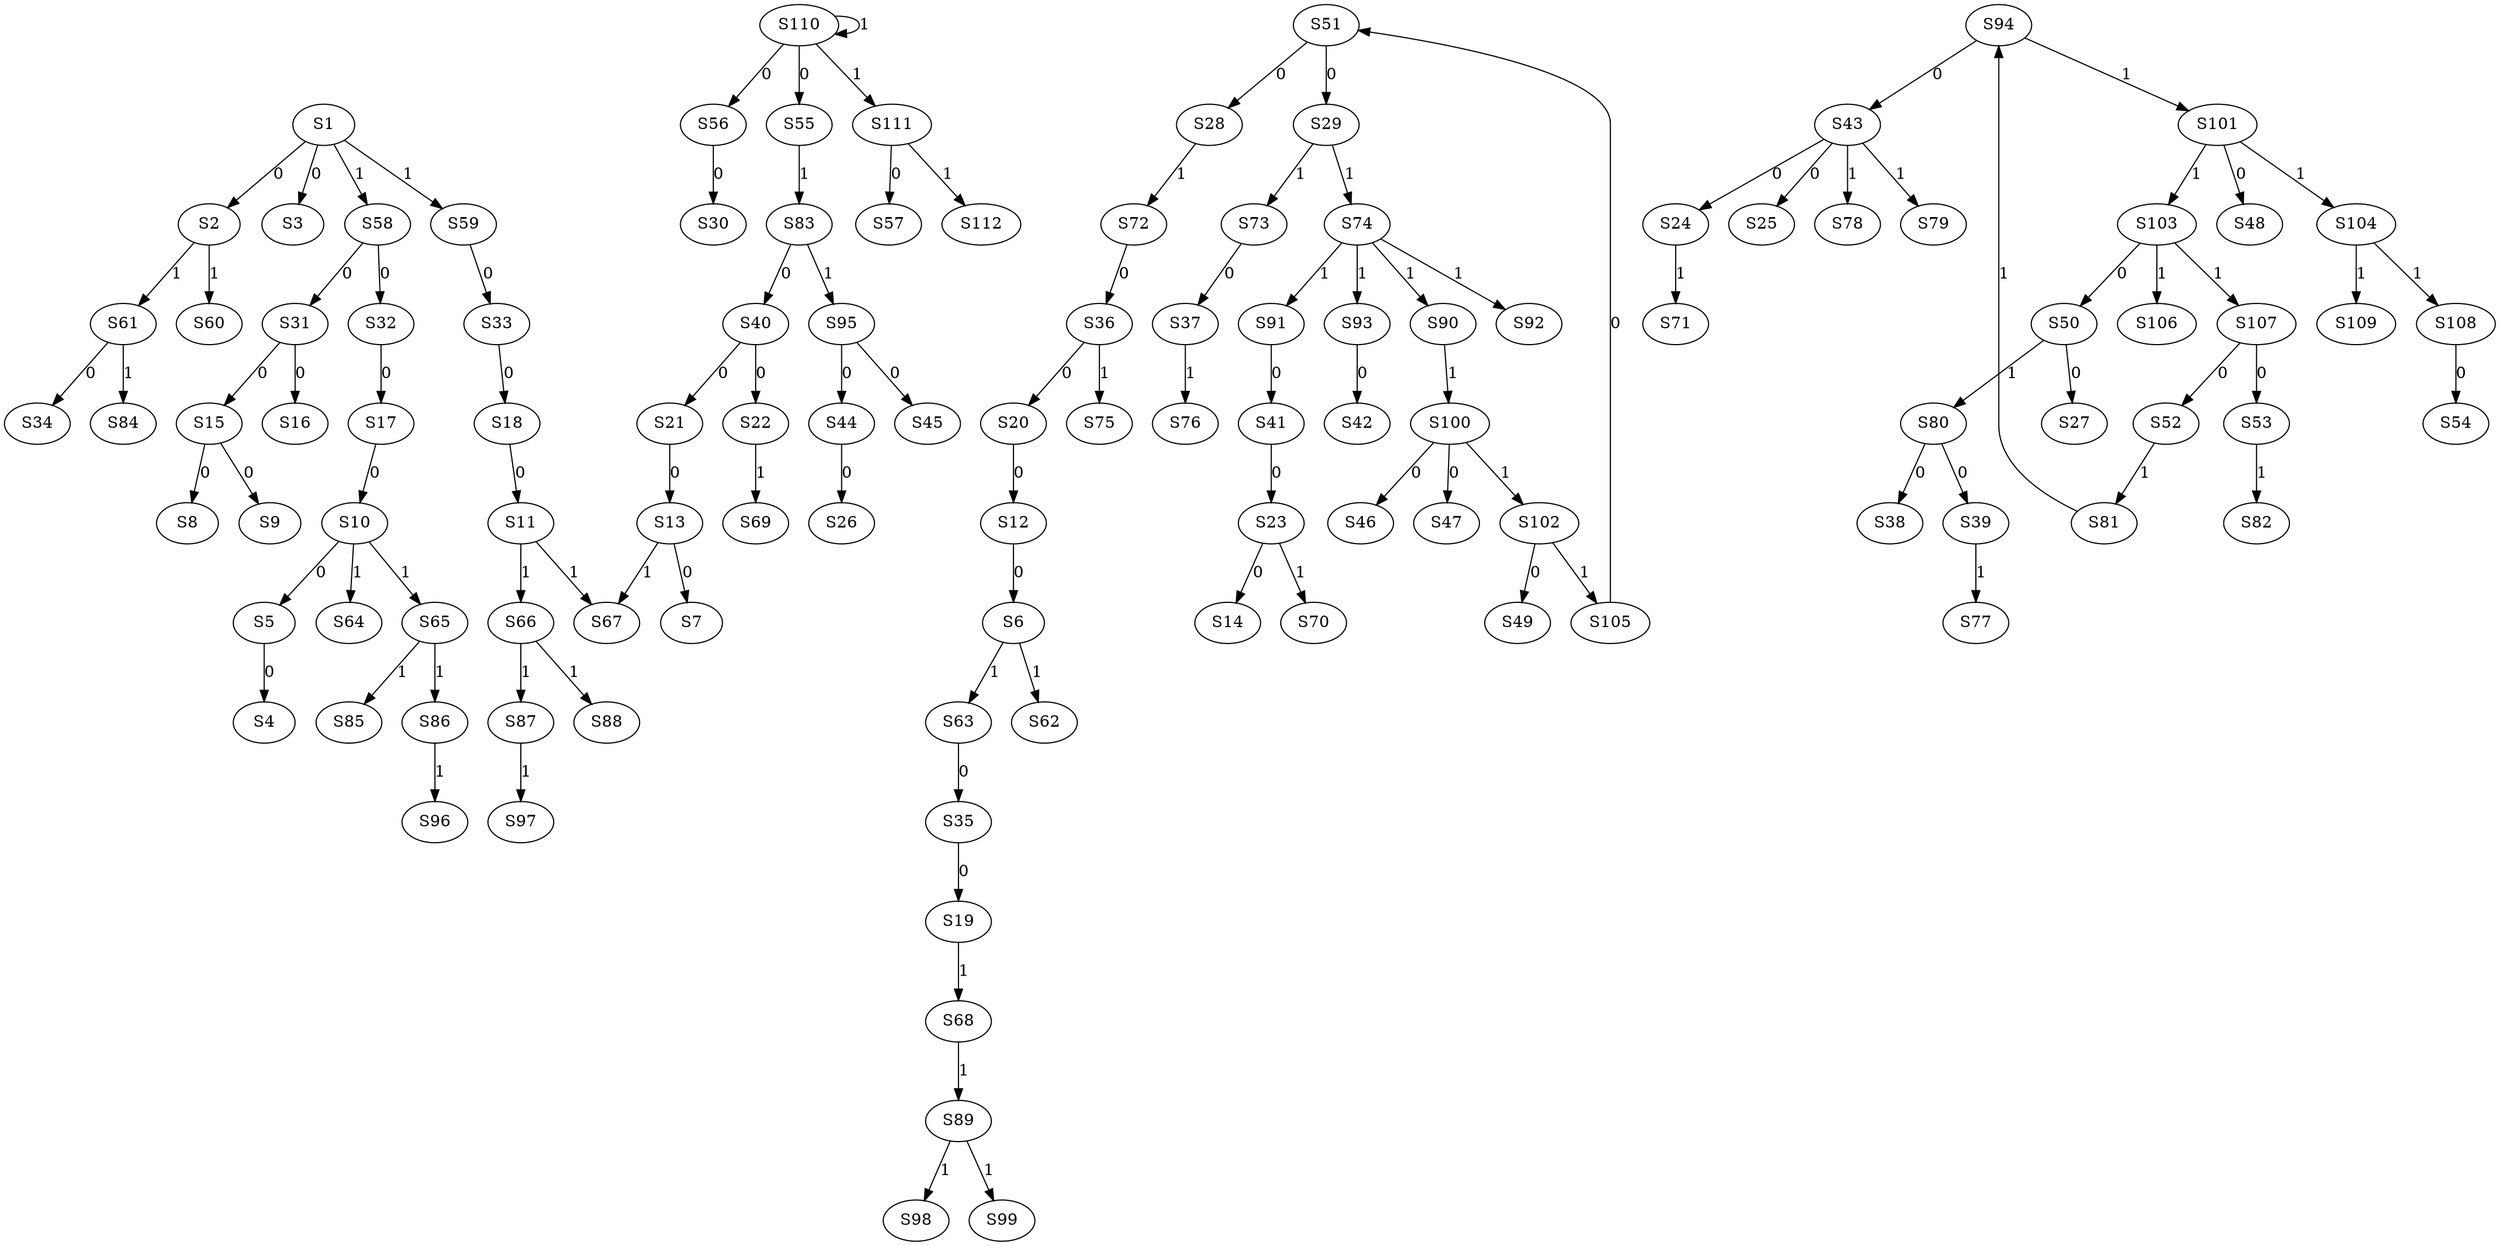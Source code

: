 strict digraph {
	S1 -> S2 [ label = 0 ];
	S1 -> S3 [ label = 0 ];
	S5 -> S4 [ label = 0 ];
	S10 -> S5 [ label = 0 ];
	S12 -> S6 [ label = 0 ];
	S13 -> S7 [ label = 0 ];
	S15 -> S8 [ label = 0 ];
	S15 -> S9 [ label = 0 ];
	S17 -> S10 [ label = 0 ];
	S18 -> S11 [ label = 0 ];
	S20 -> S12 [ label = 0 ];
	S21 -> S13 [ label = 0 ];
	S23 -> S14 [ label = 0 ];
	S31 -> S15 [ label = 0 ];
	S31 -> S16 [ label = 0 ];
	S32 -> S17 [ label = 0 ];
	S33 -> S18 [ label = 0 ];
	S35 -> S19 [ label = 0 ];
	S36 -> S20 [ label = 0 ];
	S40 -> S21 [ label = 0 ];
	S40 -> S22 [ label = 0 ];
	S41 -> S23 [ label = 0 ];
	S43 -> S24 [ label = 0 ];
	S43 -> S25 [ label = 0 ];
	S44 -> S26 [ label = 0 ];
	S50 -> S27 [ label = 0 ];
	S51 -> S28 [ label = 0 ];
	S51 -> S29 [ label = 0 ];
	S56 -> S30 [ label = 0 ];
	S58 -> S31 [ label = 0 ];
	S58 -> S32 [ label = 0 ];
	S59 -> S33 [ label = 0 ];
	S61 -> S34 [ label = 0 ];
	S63 -> S35 [ label = 0 ];
	S72 -> S36 [ label = 0 ];
	S73 -> S37 [ label = 0 ];
	S80 -> S38 [ label = 0 ];
	S80 -> S39 [ label = 0 ];
	S83 -> S40 [ label = 0 ];
	S91 -> S41 [ label = 0 ];
	S93 -> S42 [ label = 0 ];
	S94 -> S43 [ label = 0 ];
	S95 -> S44 [ label = 0 ];
	S95 -> S45 [ label = 0 ];
	S100 -> S46 [ label = 0 ];
	S100 -> S47 [ label = 0 ];
	S101 -> S48 [ label = 0 ];
	S102 -> S49 [ label = 0 ];
	S103 -> S50 [ label = 0 ];
	S105 -> S51 [ label = 0 ];
	S107 -> S52 [ label = 0 ];
	S107 -> S53 [ label = 0 ];
	S108 -> S54 [ label = 0 ];
	S110 -> S55 [ label = 0 ];
	S110 -> S56 [ label = 0 ];
	S111 -> S57 [ label = 0 ];
	S1 -> S58 [ label = 1 ];
	S1 -> S59 [ label = 1 ];
	S2 -> S60 [ label = 1 ];
	S2 -> S61 [ label = 1 ];
	S6 -> S62 [ label = 1 ];
	S6 -> S63 [ label = 1 ];
	S10 -> S64 [ label = 1 ];
	S10 -> S65 [ label = 1 ];
	S11 -> S66 [ label = 1 ];
	S13 -> S67 [ label = 1 ];
	S19 -> S68 [ label = 1 ];
	S22 -> S69 [ label = 1 ];
	S23 -> S70 [ label = 1 ];
	S24 -> S71 [ label = 1 ];
	S28 -> S72 [ label = 1 ];
	S29 -> S73 [ label = 1 ];
	S29 -> S74 [ label = 1 ];
	S36 -> S75 [ label = 1 ];
	S37 -> S76 [ label = 1 ];
	S39 -> S77 [ label = 1 ];
	S43 -> S78 [ label = 1 ];
	S43 -> S79 [ label = 1 ];
	S50 -> S80 [ label = 1 ];
	S52 -> S81 [ label = 1 ];
	S53 -> S82 [ label = 1 ];
	S55 -> S83 [ label = 1 ];
	S61 -> S84 [ label = 1 ];
	S65 -> S85 [ label = 1 ];
	S65 -> S86 [ label = 1 ];
	S66 -> S87 [ label = 1 ];
	S66 -> S88 [ label = 1 ];
	S68 -> S89 [ label = 1 ];
	S74 -> S90 [ label = 1 ];
	S74 -> S91 [ label = 1 ];
	S74 -> S92 [ label = 1 ];
	S74 -> S93 [ label = 1 ];
	S81 -> S94 [ label = 1 ];
	S83 -> S95 [ label = 1 ];
	S86 -> S96 [ label = 1 ];
	S87 -> S97 [ label = 1 ];
	S89 -> S98 [ label = 1 ];
	S89 -> S99 [ label = 1 ];
	S90 -> S100 [ label = 1 ];
	S94 -> S101 [ label = 1 ];
	S100 -> S102 [ label = 1 ];
	S101 -> S103 [ label = 1 ];
	S101 -> S104 [ label = 1 ];
	S102 -> S105 [ label = 1 ];
	S103 -> S106 [ label = 1 ];
	S103 -> S107 [ label = 1 ];
	S104 -> S108 [ label = 1 ];
	S104 -> S109 [ label = 1 ];
	S110 -> S110 [ label = 1 ];
	S110 -> S111 [ label = 1 ];
	S111 -> S112 [ label = 1 ];
	S11 -> S67 [ label = 1 ];
}